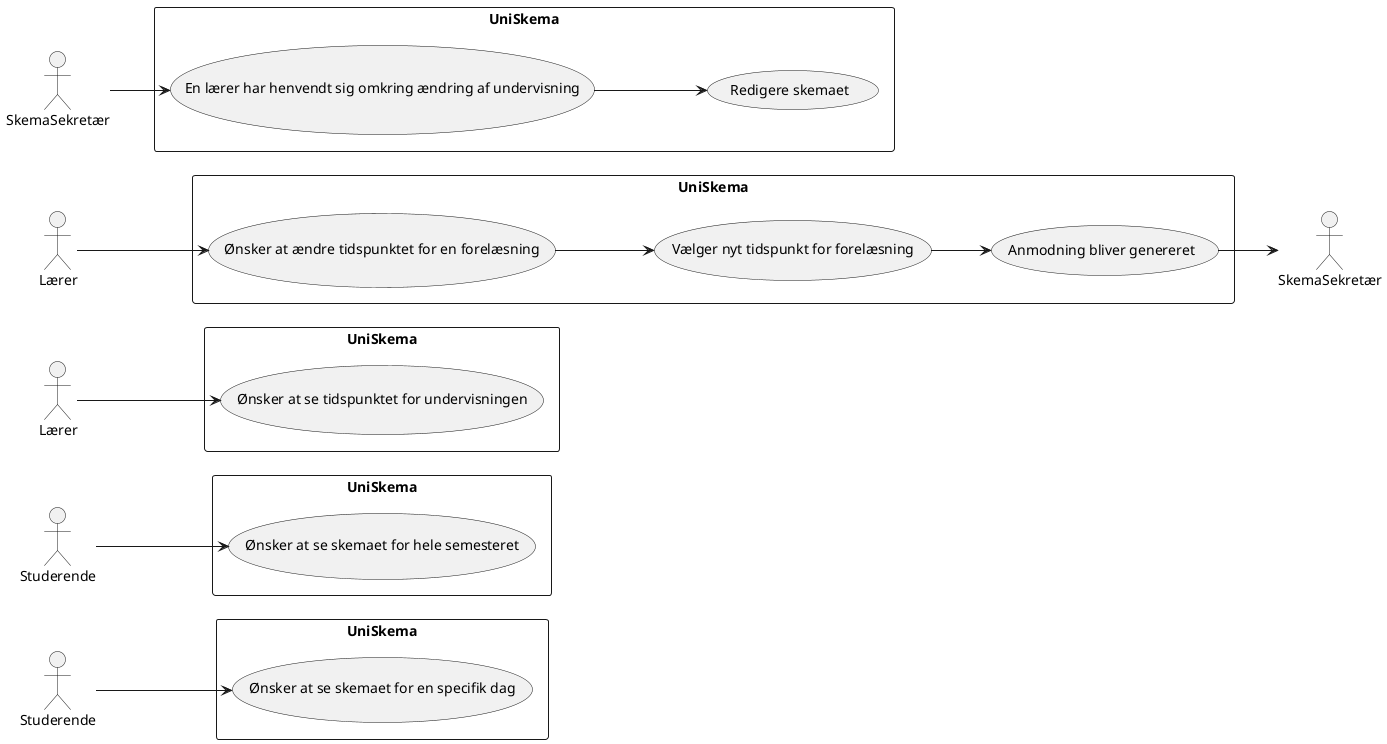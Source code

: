 @startuml
left to right direction
:Studerende:
rectangle "UniSkema"  {
Studerende --> (Ønsker at se skemaet for en specifik dag)
}
actor Studerende as Studerende2 
rectangle "UniSkema" as "UniSkema5" {
Studerende2 --> (Ønsker at se skemaet for hele semesteret)
}

:Lærer:
rectangle "UniSkema" as "UniSkema2" {
Lærer --> (Ønsker at se tidspunktet for undervisningen)
}

actor Lærer as Lærer2
rectangle "UniSkema" as "UniSkema4"  {
Lærer2 --> (Ønsker at ændre tidspunktet for en forelæsning)
(Ønsker at ændre tidspunktet for en forelæsning) --> (Vælger nyt tidspunkt for forelæsning)
(Vælger nyt tidspunkt for forelæsning) --> (Anmodning bliver genereret)
}
(Anmodning bliver genereret) --> :SkemaSekretær:

actor SkemaSekretær as SkemaSekretær2
rectangle "UniSkema" as "UniSkema3"  {
SkemaSekretær2 --> (En lærer har henvendt sig omkring ændring af undervisning)
(En lærer har henvendt sig omkring ændring af undervisning) --> (Redigere skemaet)
}
@enduml

